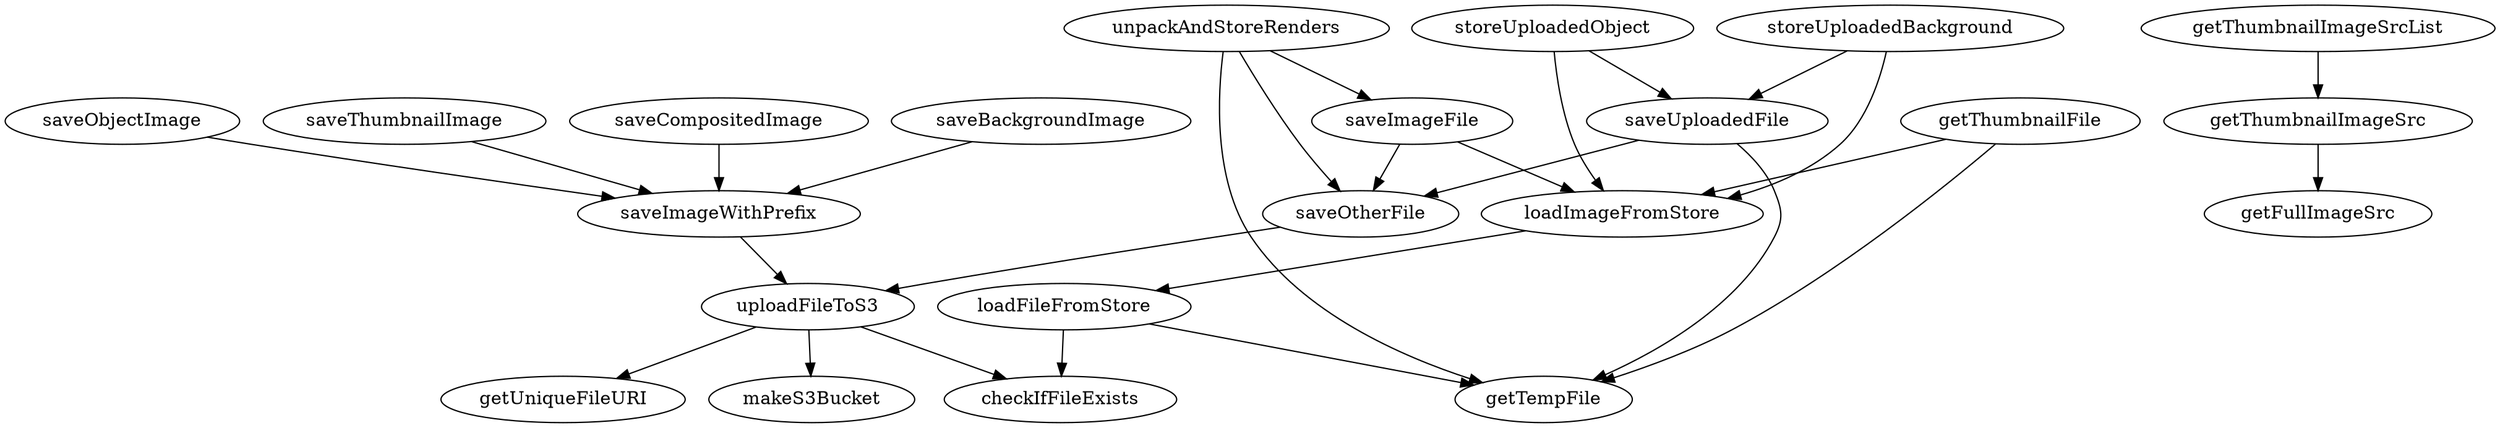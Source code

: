 digraph S3StorageService {
	saveImageWithPrefix -> uploadFileToS3;
	uploadFileToS3 -> checkIfFileExists;
	uploadFileToS3 -> getUniqueFileURI;
	uploadFileToS3 -> makeS3Bucket;
	saveImageFile -> loadImageFromStore;
	saveImageFile -> saveOtherFile;
	saveOtherFile -> uploadFileToS3;
	saveUploadedFile -> getTempFile;
	saveUploadedFile -> saveOtherFile;
	loadImageFromStore -> loadFileFromStore;
	loadFileFromStore -> checkIfFileExists;
	loadFileFromStore -> getTempFile;
	getThumbnailFile -> getTempFile;
	getThumbnailFile -> loadImageFromStore;
	getThumbnailImageSrc -> getFullImageSrc;
	getThumbnailImageSrcList -> getThumbnailImageSrc;
	storeUploadedBackground -> loadImageFromStore;
	storeUploadedBackground -> saveUploadedFile;
	storeUploadedObject -> loadImageFromStore;
	storeUploadedObject -> saveUploadedFile;
	saveBackgroundImage -> saveImageWithPrefix;
	saveObjectImage -> saveImageWithPrefix;
	saveThumbnailImage -> saveImageWithPrefix;
	saveCompositedImage -> saveImageWithPrefix;
	unpackAndStoreRenders -> getTempFile;
	unpackAndStoreRenders -> saveImageFile;
	unpackAndStoreRenders -> saveOtherFile;
	}